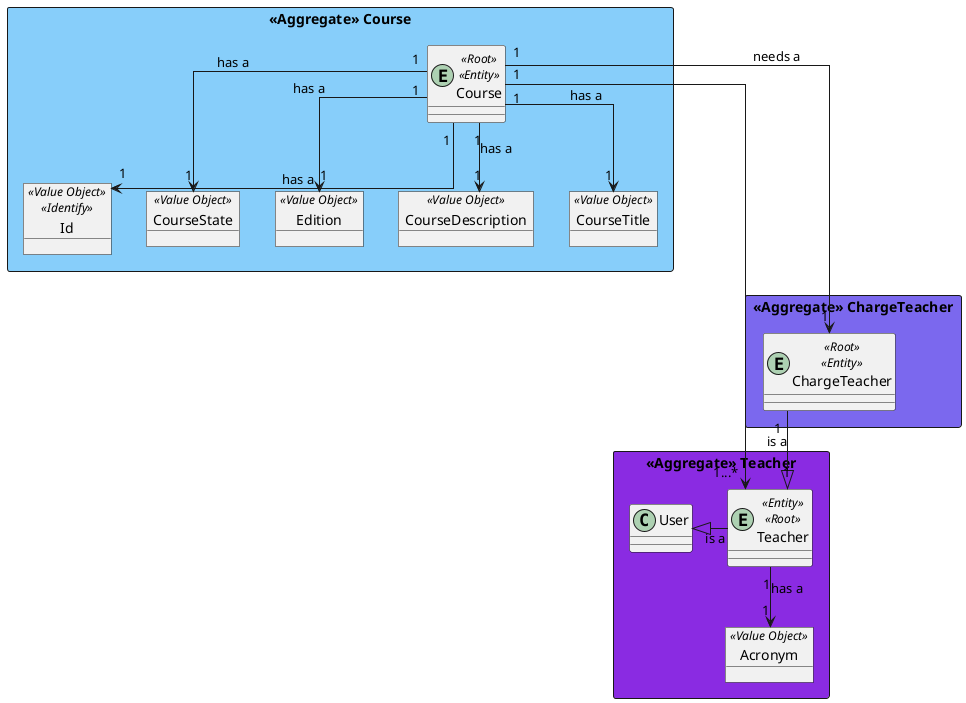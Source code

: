 @startuml
skinparam linetype ortho
rectangle "<<Aggregate>> ChargeTeacher" #mediumslateblue{
    entity "ChargeTeacher"<<Root>><<Entity>>
}

rectangle "<<Aggregate>> Teacher" #blueviolet{

    entity Teacher<<Entity>><<Root>>
    object Acronym<<Value Object>>

    Teacher -up|> User: is a
    Teacher"1" --> "1"Acronym : has a
    ChargeTeacher "1"--|>"1" Teacher : is a
}

rectangle "<<Aggregate>> Course" #lightskyblue{

    entity Course<<Root>><<Entity>>
    object Id<<Value Object>><<Identify>>
    object CourseState<<Value Object>>
    object Edition <<Value Object>>
    object CourseDescription <<Value Object>>
    object CourseTitle <<Value Object>>

    Course"1" --> "1"CourseTitle: has a
    Course"1" --> "1"Id : has a
    Course"1" --> "1"CourseDescription : has a
    Course"1"-->"1"CourseState : has a
    Course"1" -->"1"Edition : has a
    Course"1" --->"1"ChargeTeacher: needs a
    Course"1" -->"1...*"Teacher
}


@enduml